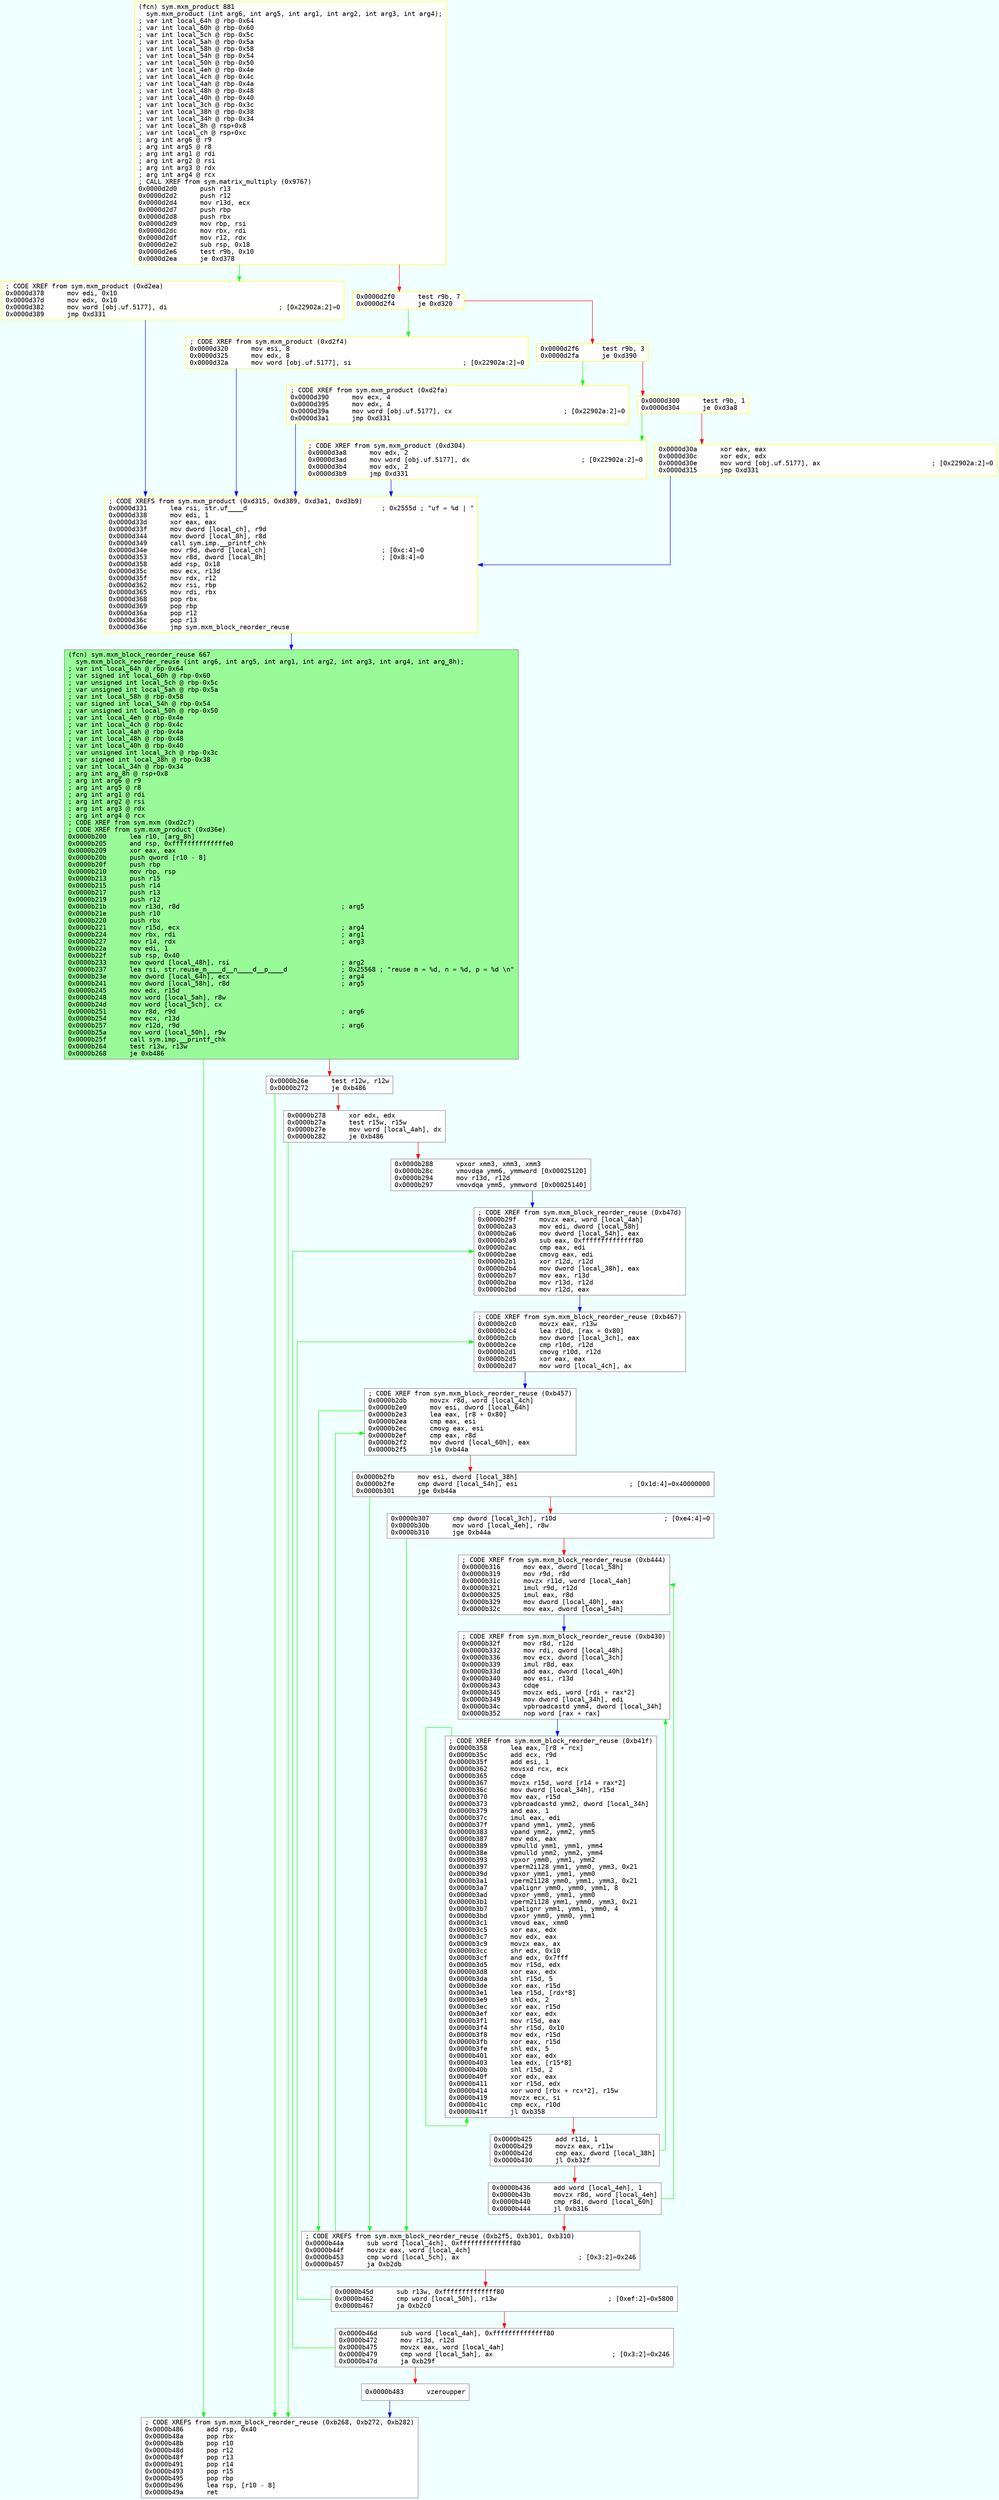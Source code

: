 digraph code {
	graph [bgcolor=azure fontsize=8 fontname="Courier" splines="ortho"];
	node [fillcolor=gray style=filled shape=box];
	edge [arrowhead="normal"];
	"0x0000b200" -> "0x0000b486" [color="green"];
	"0x0000b200" -> "0x0000b26e" [color="red"];
	"0x0000b200" [URL="sym.mxm_product/0x0000b200", fillcolor="palegreen",color="#7f7f7f", fontname="Courier",label="(fcn) sym.mxm_block_reorder_reuse 667\l  sym.mxm_block_reorder_reuse (int arg6, int arg5, int arg1, int arg2, int arg3, int arg4, int arg_8h);\l; var int local_64h @ rbp-0x64\l; var signed int local_60h @ rbp-0x60\l; var unsigned int local_5ch @ rbp-0x5c\l; var unsigned int local_5ah @ rbp-0x5a\l; var int local_58h @ rbp-0x58\l; var signed int local_54h @ rbp-0x54\l; var unsigned int local_50h @ rbp-0x50\l; var int local_4eh @ rbp-0x4e\l; var int local_4ch @ rbp-0x4c\l; var int local_4ah @ rbp-0x4a\l; var int local_48h @ rbp-0x48\l; var int local_40h @ rbp-0x40\l; var unsigned int local_3ch @ rbp-0x3c\l; var signed int local_38h @ rbp-0x38\l; var int local_34h @ rbp-0x34\l; arg int arg_8h @ rsp+0x8\l; arg int arg6 @ r9\l; arg int arg5 @ r8\l; arg int arg1 @ rdi\l; arg int arg2 @ rsi\l; arg int arg3 @ rdx\l; arg int arg4 @ rcx\l; CODE XREF from sym.mxm (0xd2c7)\l; CODE XREF from sym.mxm_product (0xd36e)\l0x0000b200      lea r10, [arg_8h]\l0x0000b205      and rsp, 0xffffffffffffffe0\l0x0000b209      xor eax, eax\l0x0000b20b      push qword [r10 - 8]\l0x0000b20f      push rbp\l0x0000b210      mov rbp, rsp\l0x0000b213      push r15\l0x0000b215      push r14\l0x0000b217      push r13\l0x0000b219      push r12\l0x0000b21b      mov r13d, r8d                                          ; arg5\l0x0000b21e      push r10\l0x0000b220      push rbx\l0x0000b221      mov r15d, ecx                                          ; arg4\l0x0000b224      mov rbx, rdi                                           ; arg1\l0x0000b227      mov r14, rdx                                           ; arg3\l0x0000b22a      mov edi, 1\l0x0000b22f      sub rsp, 0x40\l0x0000b233      mov qword [local_48h], rsi                             ; arg2\l0x0000b237      lea rsi, str.reuse_m____d__n____d__p____d              ; 0x25568 ; \"reuse m = %d, n = %d, p = %d \\n\"\l0x0000b23e      mov dword [local_64h], ecx                             ; arg4\l0x0000b241      mov dword [local_58h], r8d                             ; arg5\l0x0000b245      mov edx, r15d\l0x0000b248      mov word [local_5ah], r8w\l0x0000b24d      mov word [local_5ch], cx\l0x0000b251      mov r8d, r9d                                           ; arg6\l0x0000b254      mov ecx, r13d\l0x0000b257      mov r12d, r9d                                          ; arg6\l0x0000b25a      mov word [local_50h], r9w\l0x0000b25f      call sym.imp.__printf_chk\l0x0000b264      test r13w, r13w\l0x0000b268      je 0xb486\l"]
	"0x0000b26e" -> "0x0000b486" [color="green"];
	"0x0000b26e" -> "0x0000b278" [color="red"];
	"0x0000b26e" [URL="sym.mxm_product/0x0000b26e", fillcolor="white",color="#7f7f7f", fontname="Courier",label="0x0000b26e      test r12w, r12w\l0x0000b272      je 0xb486\l"]
	"0x0000b278" -> "0x0000b486" [color="green"];
	"0x0000b278" -> "0x0000b288" [color="red"];
	"0x0000b278" [URL="sym.mxm_product/0x0000b278", fillcolor="white",color="#7f7f7f", fontname="Courier",label="0x0000b278      xor edx, edx\l0x0000b27a      test r15w, r15w\l0x0000b27e      mov word [local_4ah], dx\l0x0000b282      je 0xb486\l"]
	"0x0000b288" -> "0x0000b29f" [color="blue"];
	"0x0000b288" [URL="sym.mxm_product/0x0000b288", fillcolor="white",color="#7f7f7f", fontname="Courier",label="0x0000b288      vpxor xmm3, xmm3, xmm3\l0x0000b28c      vmovdqa ymm6, ymmword [0x00025120]\l0x0000b294      mov r13d, r12d\l0x0000b297      vmovdqa ymm5, ymmword [0x00025140]\l"]
	"0x0000b29f" -> "0x0000b2c0" [color="blue"];
	"0x0000b29f" [URL="sym.mxm_product/0x0000b29f", fillcolor="white",color="#7f7f7f", fontname="Courier",label="; CODE XREF from sym.mxm_block_reorder_reuse (0xb47d)\l0x0000b29f      movzx eax, word [local_4ah]\l0x0000b2a3      mov edi, dword [local_58h]\l0x0000b2a6      mov dword [local_54h], eax\l0x0000b2a9      sub eax, 0xffffffffffffff80\l0x0000b2ac      cmp eax, edi\l0x0000b2ae      cmovg eax, edi\l0x0000b2b1      xor r12d, r12d\l0x0000b2b4      mov dword [local_38h], eax\l0x0000b2b7      mov eax, r13d\l0x0000b2ba      mov r13d, r12d\l0x0000b2bd      mov r12d, eax\l"]
	"0x0000b2c0" -> "0x0000b2db" [color="blue"];
	"0x0000b2c0" [URL="sym.mxm_product/0x0000b2c0", fillcolor="white",color="#7f7f7f", fontname="Courier",label="; CODE XREF from sym.mxm_block_reorder_reuse (0xb467)\l0x0000b2c0      movzx eax, r13w\l0x0000b2c4      lea r10d, [rax + 0x80]\l0x0000b2cb      mov dword [local_3ch], eax\l0x0000b2ce      cmp r10d, r12d\l0x0000b2d1      cmovg r10d, r12d\l0x0000b2d5      xor eax, eax\l0x0000b2d7      mov word [local_4ch], ax\l"]
	"0x0000b2db" -> "0x0000b44a" [color="green"];
	"0x0000b2db" -> "0x0000b2fb" [color="red"];
	"0x0000b2db" [URL="sym.mxm_product/0x0000b2db", fillcolor="white",color="#7f7f7f", fontname="Courier",label="; CODE XREF from sym.mxm_block_reorder_reuse (0xb457)\l0x0000b2db      movzx r8d, word [local_4ch]\l0x0000b2e0      mov esi, dword [local_64h]\l0x0000b2e3      lea eax, [r8 + 0x80]\l0x0000b2ea      cmp eax, esi\l0x0000b2ec      cmovg eax, esi\l0x0000b2ef      cmp eax, r8d\l0x0000b2f2      mov dword [local_60h], eax\l0x0000b2f5      jle 0xb44a\l"]
	"0x0000b2fb" -> "0x0000b44a" [color="green"];
	"0x0000b2fb" -> "0x0000b307" [color="red"];
	"0x0000b2fb" [URL="sym.mxm_product/0x0000b2fb", fillcolor="white",color="#7f7f7f", fontname="Courier",label="0x0000b2fb      mov esi, dword [local_38h]\l0x0000b2fe      cmp dword [local_54h], esi                             ; [0x1d:4]=0x40000000\l0x0000b301      jge 0xb44a\l"]
	"0x0000b307" -> "0x0000b44a" [color="green"];
	"0x0000b307" -> "0x0000b316" [color="red"];
	"0x0000b307" [URL="sym.mxm_product/0x0000b307", fillcolor="white",color="#7f7f7f", fontname="Courier",label="0x0000b307      cmp dword [local_3ch], r10d                            ; [0xe4:4]=0\l0x0000b30b      mov word [local_4eh], r8w\l0x0000b310      jge 0xb44a\l"]
	"0x0000b316" -> "0x0000b32f" [color="blue"];
	"0x0000b316" [URL="sym.mxm_product/0x0000b316", fillcolor="white",color="#7f7f7f", fontname="Courier",label="; CODE XREF from sym.mxm_block_reorder_reuse (0xb444)\l0x0000b316      mov eax, dword [local_58h]\l0x0000b319      mov r9d, r8d\l0x0000b31c      movzx r11d, word [local_4ah]\l0x0000b321      imul r9d, r12d\l0x0000b325      imul eax, r8d\l0x0000b329      mov dword [local_40h], eax\l0x0000b32c      mov eax, dword [local_54h]\l"]
	"0x0000b32f" -> "0x0000b358" [color="blue"];
	"0x0000b32f" [URL="sym.mxm_product/0x0000b32f", fillcolor="white",color="#7f7f7f", fontname="Courier",label="; CODE XREF from sym.mxm_block_reorder_reuse (0xb430)\l0x0000b32f      mov r8d, r12d\l0x0000b332      mov rdi, qword [local_48h]\l0x0000b336      mov ecx, dword [local_3ch]\l0x0000b339      imul r8d, eax\l0x0000b33d      add eax, dword [local_40h]\l0x0000b340      mov esi, r13d\l0x0000b343      cdqe\l0x0000b345      movzx edi, word [rdi + rax*2]\l0x0000b349      mov dword [local_34h], edi\l0x0000b34c      vpbroadcastd ymm4, dword [local_34h]\l0x0000b352      nop word [rax + rax]\l"]
	"0x0000b358" -> "0x0000b358" [color="green"];
	"0x0000b358" -> "0x0000b425" [color="red"];
	"0x0000b358" [URL="sym.mxm_product/0x0000b358", fillcolor="white",color="#7f7f7f", fontname="Courier",label="; CODE XREF from sym.mxm_block_reorder_reuse (0xb41f)\l0x0000b358      lea eax, [r8 + rcx]\l0x0000b35c      add ecx, r9d\l0x0000b35f      add esi, 1\l0x0000b362      movsxd rcx, ecx\l0x0000b365      cdqe\l0x0000b367      movzx r15d, word [r14 + rax*2]\l0x0000b36c      mov dword [local_34h], r15d\l0x0000b370      mov eax, r15d\l0x0000b373      vpbroadcastd ymm2, dword [local_34h]\l0x0000b379      and eax, 1\l0x0000b37c      imul eax, edi\l0x0000b37f      vpand ymm1, ymm2, ymm6\l0x0000b383      vpand ymm2, ymm2, ymm5\l0x0000b387      mov edx, eax\l0x0000b389      vpmulld ymm1, ymm1, ymm4\l0x0000b38e      vpmulld ymm2, ymm2, ymm4\l0x0000b393      vpxor ymm0, ymm1, ymm2\l0x0000b397      vperm2i128 ymm1, ymm0, ymm3, 0x21\l0x0000b39d      vpxor ymm1, ymm1, ymm0\l0x0000b3a1      vperm2i128 ymm0, ymm1, ymm3, 0x21\l0x0000b3a7      vpalignr ymm0, ymm0, ymm1, 8\l0x0000b3ad      vpxor ymm0, ymm1, ymm0\l0x0000b3b1      vperm2i128 ymm1, ymm0, ymm3, 0x21\l0x0000b3b7      vpalignr ymm1, ymm1, ymm0, 4\l0x0000b3bd      vpxor ymm0, ymm0, ymm1\l0x0000b3c1      vmovd eax, xmm0\l0x0000b3c5      xor eax, edx\l0x0000b3c7      mov edx, eax\l0x0000b3c9      movzx eax, ax\l0x0000b3cc      shr edx, 0x10\l0x0000b3cf      and edx, 0x7fff\l0x0000b3d5      mov r15d, edx\l0x0000b3d8      xor eax, edx\l0x0000b3da      shl r15d, 5\l0x0000b3de      xor eax, r15d\l0x0000b3e1      lea r15d, [rdx*8]\l0x0000b3e9      shl edx, 2\l0x0000b3ec      xor eax, r15d\l0x0000b3ef      xor eax, edx\l0x0000b3f1      mov r15d, eax\l0x0000b3f4      shr r15d, 0x10\l0x0000b3f8      mov edx, r15d\l0x0000b3fb      xor eax, r15d\l0x0000b3fe      shl edx, 5\l0x0000b401      xor eax, edx\l0x0000b403      lea edx, [r15*8]\l0x0000b40b      shl r15d, 2\l0x0000b40f      xor edx, eax\l0x0000b411      xor r15d, edx\l0x0000b414      xor word [rbx + rcx*2], r15w\l0x0000b419      movzx ecx, si\l0x0000b41c      cmp ecx, r10d\l0x0000b41f      jl 0xb358\l"]
	"0x0000b425" -> "0x0000b32f" [color="green"];
	"0x0000b425" -> "0x0000b436" [color="red"];
	"0x0000b425" [URL="sym.mxm_product/0x0000b425", fillcolor="white",color="#7f7f7f", fontname="Courier",label="0x0000b425      add r11d, 1\l0x0000b429      movzx eax, r11w\l0x0000b42d      cmp eax, dword [local_38h]\l0x0000b430      jl 0xb32f\l"]
	"0x0000b436" -> "0x0000b316" [color="green"];
	"0x0000b436" -> "0x0000b44a" [color="red"];
	"0x0000b436" [URL="sym.mxm_product/0x0000b436", fillcolor="white",color="#7f7f7f", fontname="Courier",label="0x0000b436      add word [local_4eh], 1\l0x0000b43b      movzx r8d, word [local_4eh]\l0x0000b440      cmp r8d, dword [local_60h]\l0x0000b444      jl 0xb316\l"]
	"0x0000b44a" -> "0x0000b2db" [color="green"];
	"0x0000b44a" -> "0x0000b45d" [color="red"];
	"0x0000b44a" [URL="sym.mxm_product/0x0000b44a", fillcolor="white",color="#7f7f7f", fontname="Courier",label="; CODE XREFS from sym.mxm_block_reorder_reuse (0xb2f5, 0xb301, 0xb310)\l0x0000b44a      sub word [local_4ch], 0xffffffffffffff80\l0x0000b44f      movzx eax, word [local_4ch]\l0x0000b453      cmp word [local_5ch], ax                               ; [0x3:2]=0x246\l0x0000b457      ja 0xb2db\l"]
	"0x0000b45d" -> "0x0000b2c0" [color="green"];
	"0x0000b45d" -> "0x0000b46d" [color="red"];
	"0x0000b45d" [URL="sym.mxm_product/0x0000b45d", fillcolor="white",color="#7f7f7f", fontname="Courier",label="0x0000b45d      sub r13w, 0xffffffffffffff80\l0x0000b462      cmp word [local_50h], r13w                             ; [0xef:2]=0x5800\l0x0000b467      ja 0xb2c0\l"]
	"0x0000b46d" -> "0x0000b29f" [color="green"];
	"0x0000b46d" -> "0x0000b483" [color="red"];
	"0x0000b46d" [URL="sym.mxm_product/0x0000b46d", fillcolor="white",color="#7f7f7f", fontname="Courier",label="0x0000b46d      sub word [local_4ah], 0xffffffffffffff80\l0x0000b472      mov r13d, r12d\l0x0000b475      movzx eax, word [local_4ah]\l0x0000b479      cmp word [local_5ah], ax                               ; [0x3:2]=0x246\l0x0000b47d      ja 0xb29f\l"]
	"0x0000b483" -> "0x0000b486" [color="blue"];
	"0x0000b483" [URL="sym.mxm_product/0x0000b483", fillcolor="white",color="#7f7f7f", fontname="Courier",label="0x0000b483      vzeroupper\l"]
	"0x0000b486" [URL="sym.mxm_product/0x0000b486", fillcolor="white",color="#7f7f7f", fontname="Courier",label="; CODE XREFS from sym.mxm_block_reorder_reuse (0xb268, 0xb272, 0xb282)\l0x0000b486      add rsp, 0x40\l0x0000b48a      pop rbx\l0x0000b48b      pop r10\l0x0000b48d      pop r12\l0x0000b48f      pop r13\l0x0000b491      pop r14\l0x0000b493      pop r15\l0x0000b495      pop rbp\l0x0000b496      lea rsp, [r10 - 8]\l0x0000b49a      ret\l"]
	"0x0000d2d0" -> "0x0000d378" [color="green"];
	"0x0000d2d0" -> "0x0000d2f0" [color="red"];
	"0x0000d2d0" [URL="sym.mxm_product/0x0000d2d0", fillcolor="white",color="yellow", fontname="Courier",label="(fcn) sym.mxm_product 881\l  sym.mxm_product (int arg6, int arg5, int arg1, int arg2, int arg3, int arg4);\l; var int local_64h @ rbp-0x64\l; var int local_60h @ rbp-0x60\l; var int local_5ch @ rbp-0x5c\l; var int local_5ah @ rbp-0x5a\l; var int local_58h @ rbp-0x58\l; var int local_54h @ rbp-0x54\l; var int local_50h @ rbp-0x50\l; var int local_4eh @ rbp-0x4e\l; var int local_4ch @ rbp-0x4c\l; var int local_4ah @ rbp-0x4a\l; var int local_48h @ rbp-0x48\l; var int local_40h @ rbp-0x40\l; var int local_3ch @ rbp-0x3c\l; var int local_38h @ rbp-0x38\l; var int local_34h @ rbp-0x34\l; var int local_8h @ rsp+0x8\l; var int local_ch @ rsp+0xc\l; arg int arg6 @ r9\l; arg int arg5 @ r8\l; arg int arg1 @ rdi\l; arg int arg2 @ rsi\l; arg int arg3 @ rdx\l; arg int arg4 @ rcx\l; CALL XREF from sym.matrix_multiply (0x9767)\l0x0000d2d0      push r13\l0x0000d2d2      push r12\l0x0000d2d4      mov r13d, ecx\l0x0000d2d7      push rbp\l0x0000d2d8      push rbx\l0x0000d2d9      mov rbp, rsi\l0x0000d2dc      mov rbx, rdi\l0x0000d2df      mov r12, rdx\l0x0000d2e2      sub rsp, 0x18\l0x0000d2e6      test r9b, 0x10\l0x0000d2ea      je 0xd378\l"]
	"0x0000d2f0" -> "0x0000d320" [color="green"];
	"0x0000d2f0" -> "0x0000d2f6" [color="red"];
	"0x0000d2f0" [URL="sym.mxm_product/0x0000d2f0", fillcolor="white",color="yellow", fontname="Courier",label="0x0000d2f0      test r9b, 7\l0x0000d2f4      je 0xd320\l"]
	"0x0000d2f6" -> "0x0000d390" [color="green"];
	"0x0000d2f6" -> "0x0000d300" [color="red"];
	"0x0000d2f6" [URL="sym.mxm_product/0x0000d2f6", fillcolor="white",color="yellow", fontname="Courier",label="0x0000d2f6      test r9b, 3\l0x0000d2fa      je 0xd390\l"]
	"0x0000d300" -> "0x0000d3a8" [color="green"];
	"0x0000d300" -> "0x0000d30a" [color="red"];
	"0x0000d300" [URL="sym.mxm_product/0x0000d300", fillcolor="white",color="yellow", fontname="Courier",label="0x0000d300      test r9b, 1\l0x0000d304      je 0xd3a8\l"]
	"0x0000d30a" -> "0x0000d331" [color="blue"];
	"0x0000d30a" [URL="sym.mxm_product/0x0000d30a", fillcolor="white",color="yellow", fontname="Courier",label="0x0000d30a      xor eax, eax\l0x0000d30c      xor edx, edx\l0x0000d30e      mov word [obj.uf.5177], ax                             ; [0x22902a:2]=0\l0x0000d315      jmp 0xd331\l"]
	"0x0000d320" -> "0x0000d331" [color="blue"];
	"0x0000d320" [URL="sym.mxm_product/0x0000d320", fillcolor="white",color="yellow", fontname="Courier",label="; CODE XREF from sym.mxm_product (0xd2f4)\l0x0000d320      mov esi, 8\l0x0000d325      mov edx, 8\l0x0000d32a      mov word [obj.uf.5177], si                             ; [0x22902a:2]=0\l"]
	"0x0000d331" -> "0x0000b200" [color="blue"];
	"0x0000d331" [URL="sym.mxm_product/0x0000d331", fillcolor="white",color="yellow", fontname="Courier",label="; CODE XREFS from sym.mxm_product (0xd315, 0xd389, 0xd3a1, 0xd3b9)\l0x0000d331      lea rsi, str.uf____d                                   ; 0x2555d ; \"uf = %d | \"\l0x0000d338      mov edi, 1\l0x0000d33d      xor eax, eax\l0x0000d33f      mov dword [local_ch], r9d\l0x0000d344      mov dword [local_8h], r8d\l0x0000d349      call sym.imp.__printf_chk\l0x0000d34e      mov r9d, dword [local_ch]                              ; [0xc:4]=0\l0x0000d353      mov r8d, dword [local_8h]                              ; [0x8:4]=0\l0x0000d358      add rsp, 0x18\l0x0000d35c      mov ecx, r13d\l0x0000d35f      mov rdx, r12\l0x0000d362      mov rsi, rbp\l0x0000d365      mov rdi, rbx\l0x0000d368      pop rbx\l0x0000d369      pop rbp\l0x0000d36a      pop r12\l0x0000d36c      pop r13\l0x0000d36e      jmp sym.mxm_block_reorder_reuse\l"]
	"0x0000d378" -> "0x0000d331" [color="blue"];
	"0x0000d378" [URL="sym.mxm_product/0x0000d378", fillcolor="white",color="yellow", fontname="Courier",label="; CODE XREF from sym.mxm_product (0xd2ea)\l0x0000d378      mov edi, 0x10\l0x0000d37d      mov edx, 0x10\l0x0000d382      mov word [obj.uf.5177], di                             ; [0x22902a:2]=0\l0x0000d389      jmp 0xd331\l"]
	"0x0000d390" -> "0x0000d331" [color="blue"];
	"0x0000d390" [URL="sym.mxm_product/0x0000d390", fillcolor="white",color="yellow", fontname="Courier",label="; CODE XREF from sym.mxm_product (0xd2fa)\l0x0000d390      mov ecx, 4\l0x0000d395      mov edx, 4\l0x0000d39a      mov word [obj.uf.5177], cx                             ; [0x22902a:2]=0\l0x0000d3a1      jmp 0xd331\l"]
	"0x0000d3a8" -> "0x0000d331" [color="blue"];
	"0x0000d3a8" [URL="sym.mxm_product/0x0000d3a8", fillcolor="white",color="yellow", fontname="Courier",label="; CODE XREF from sym.mxm_product (0xd304)\l0x0000d3a8      mov edx, 2\l0x0000d3ad      mov word [obj.uf.5177], dx                             ; [0x22902a:2]=0\l0x0000d3b4      mov edx, 2\l0x0000d3b9      jmp 0xd331\l"]
}
